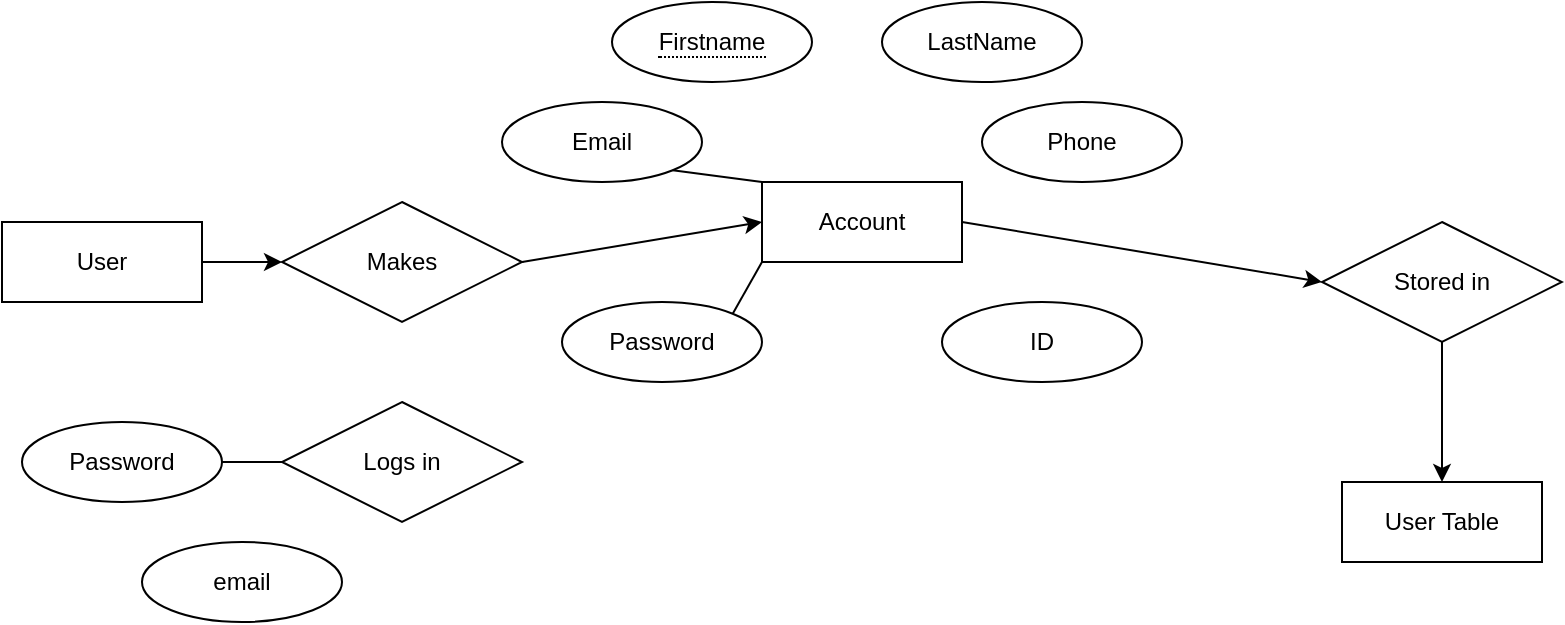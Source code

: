 <mxfile version="20.8.20" type="github">
  <diagram id="R2lEEEUBdFMjLlhIrx00" name="Page-1">
    <mxGraphModel dx="1050" dy="549" grid="1" gridSize="10" guides="1" tooltips="1" connect="1" arrows="1" fold="1" page="1" pageScale="1" pageWidth="850" pageHeight="1100" math="0" shadow="0" extFonts="Permanent Marker^https://fonts.googleapis.com/css?family=Permanent+Marker">
      <root>
        <mxCell id="0" />
        <mxCell id="1" parent="0" />
        <mxCell id="1Xf7fbBkaFYpPVQfP7VX-22" style="edgeStyle=none;rounded=0;orthogonalLoop=1;jettySize=auto;html=1;exitX=0;exitY=0;exitDx=0;exitDy=0;" edge="1" parent="1">
          <mxGeometry relative="1" as="geometry">
            <mxPoint x="154.645" y="25.858" as="sourcePoint" />
            <mxPoint x="154.645" y="25.858" as="targetPoint" />
          </mxGeometry>
        </mxCell>
        <mxCell id="1Xf7fbBkaFYpPVQfP7VX-43" value="" style="edgeStyle=none;rounded=0;orthogonalLoop=1;jettySize=auto;html=1;" edge="1" parent="1" source="1Xf7fbBkaFYpPVQfP7VX-29" target="1Xf7fbBkaFYpPVQfP7VX-32">
          <mxGeometry relative="1" as="geometry" />
        </mxCell>
        <mxCell id="1Xf7fbBkaFYpPVQfP7VX-29" value="User" style="whiteSpace=wrap;html=1;align=center;" vertex="1" parent="1">
          <mxGeometry x="20" y="120" width="100" height="40" as="geometry" />
        </mxCell>
        <mxCell id="1Xf7fbBkaFYpPVQfP7VX-30" value="Logs in" style="shape=rhombus;perimeter=rhombusPerimeter;whiteSpace=wrap;html=1;align=center;" vertex="1" parent="1">
          <mxGeometry x="160" y="210" width="120" height="60" as="geometry" />
        </mxCell>
        <mxCell id="1Xf7fbBkaFYpPVQfP7VX-51" style="edgeStyle=none;rounded=0;orthogonalLoop=1;jettySize=auto;html=1;exitX=1;exitY=0.5;exitDx=0;exitDy=0;entryX=0;entryY=0.5;entryDx=0;entryDy=0;" edge="1" parent="1" source="1Xf7fbBkaFYpPVQfP7VX-31" target="1Xf7fbBkaFYpPVQfP7VX-33">
          <mxGeometry relative="1" as="geometry" />
        </mxCell>
        <mxCell id="1Xf7fbBkaFYpPVQfP7VX-31" value="Account" style="whiteSpace=wrap;html=1;align=center;" vertex="1" parent="1">
          <mxGeometry x="400" y="100" width="100" height="40" as="geometry" />
        </mxCell>
        <mxCell id="1Xf7fbBkaFYpPVQfP7VX-54" style="edgeStyle=none;rounded=0;orthogonalLoop=1;jettySize=auto;html=1;exitX=1;exitY=0.5;exitDx=0;exitDy=0;entryX=0;entryY=0.5;entryDx=0;entryDy=0;" edge="1" parent="1" source="1Xf7fbBkaFYpPVQfP7VX-32" target="1Xf7fbBkaFYpPVQfP7VX-31">
          <mxGeometry relative="1" as="geometry" />
        </mxCell>
        <mxCell id="1Xf7fbBkaFYpPVQfP7VX-32" value="Makes" style="shape=rhombus;perimeter=rhombusPerimeter;whiteSpace=wrap;html=1;align=center;" vertex="1" parent="1">
          <mxGeometry x="160" y="110" width="120" height="60" as="geometry" />
        </mxCell>
        <mxCell id="1Xf7fbBkaFYpPVQfP7VX-52" style="edgeStyle=none;rounded=0;orthogonalLoop=1;jettySize=auto;html=1;exitX=0.5;exitY=1;exitDx=0;exitDy=0;entryX=0.5;entryY=0;entryDx=0;entryDy=0;" edge="1" parent="1" source="1Xf7fbBkaFYpPVQfP7VX-33" target="1Xf7fbBkaFYpPVQfP7VX-34">
          <mxGeometry relative="1" as="geometry" />
        </mxCell>
        <mxCell id="1Xf7fbBkaFYpPVQfP7VX-33" value="Stored in" style="shape=rhombus;perimeter=rhombusPerimeter;whiteSpace=wrap;html=1;align=center;" vertex="1" parent="1">
          <mxGeometry x="680" y="120" width="120" height="60" as="geometry" />
        </mxCell>
        <mxCell id="1Xf7fbBkaFYpPVQfP7VX-34" value="User Table" style="whiteSpace=wrap;html=1;align=center;" vertex="1" parent="1">
          <mxGeometry x="690" y="250" width="100" height="40" as="geometry" />
        </mxCell>
        <mxCell id="1Xf7fbBkaFYpPVQfP7VX-36" value="&lt;span style=&quot;border-bottom: 1px dotted&quot;&gt;Firstname&lt;/span&gt;" style="ellipse;whiteSpace=wrap;html=1;align=center;" vertex="1" parent="1">
          <mxGeometry x="325" y="10" width="100" height="40" as="geometry" />
        </mxCell>
        <mxCell id="1Xf7fbBkaFYpPVQfP7VX-37" value="LastName" style="ellipse;whiteSpace=wrap;html=1;align=center;" vertex="1" parent="1">
          <mxGeometry x="460" y="10" width="100" height="40" as="geometry" />
        </mxCell>
        <mxCell id="1Xf7fbBkaFYpPVQfP7VX-38" value="ID" style="ellipse;whiteSpace=wrap;html=1;align=center;" vertex="1" parent="1">
          <mxGeometry x="490" y="160" width="100" height="40" as="geometry" />
        </mxCell>
        <mxCell id="1Xf7fbBkaFYpPVQfP7VX-39" value="Email" style="ellipse;whiteSpace=wrap;html=1;align=center;" vertex="1" parent="1">
          <mxGeometry x="270" y="60" width="100" height="40" as="geometry" />
        </mxCell>
        <mxCell id="1Xf7fbBkaFYpPVQfP7VX-40" value="Password" style="ellipse;whiteSpace=wrap;html=1;align=center;" vertex="1" parent="1">
          <mxGeometry x="300" y="160" width="100" height="40" as="geometry" />
        </mxCell>
        <mxCell id="1Xf7fbBkaFYpPVQfP7VX-41" value="Phone" style="ellipse;whiteSpace=wrap;html=1;align=center;" vertex="1" parent="1">
          <mxGeometry x="510" y="60" width="100" height="40" as="geometry" />
        </mxCell>
        <mxCell id="1Xf7fbBkaFYpPVQfP7VX-53" style="edgeStyle=none;rounded=0;orthogonalLoop=1;jettySize=auto;html=1;exitX=0;exitY=0.5;exitDx=0;exitDy=0;" edge="1" parent="1" source="1Xf7fbBkaFYpPVQfP7VX-33" target="1Xf7fbBkaFYpPVQfP7VX-33">
          <mxGeometry relative="1" as="geometry">
            <Array as="points">
              <mxPoint x="680" y="150" />
            </Array>
          </mxGeometry>
        </mxCell>
        <mxCell id="1Xf7fbBkaFYpPVQfP7VX-55" value="email" style="ellipse;whiteSpace=wrap;html=1;align=center;" vertex="1" parent="1">
          <mxGeometry x="90" y="280" width="100" height="40" as="geometry" />
        </mxCell>
        <mxCell id="1Xf7fbBkaFYpPVQfP7VX-56" value="Password" style="ellipse;whiteSpace=wrap;html=1;align=center;" vertex="1" parent="1">
          <mxGeometry x="30" y="220" width="100" height="40" as="geometry" />
        </mxCell>
        <mxCell id="1Xf7fbBkaFYpPVQfP7VX-58" value="" style="endArrow=none;html=1;rounded=0;exitX=1;exitY=0.5;exitDx=0;exitDy=0;entryX=0;entryY=0.5;entryDx=0;entryDy=0;" edge="1" parent="1" source="1Xf7fbBkaFYpPVQfP7VX-56" target="1Xf7fbBkaFYpPVQfP7VX-30">
          <mxGeometry width="50" height="50" relative="1" as="geometry">
            <mxPoint x="390" y="200" as="sourcePoint" />
            <mxPoint x="440" y="150" as="targetPoint" />
          </mxGeometry>
        </mxCell>
        <mxCell id="1Xf7fbBkaFYpPVQfP7VX-59" value="" style="endArrow=none;html=1;rounded=0;entryX=0;entryY=1;entryDx=0;entryDy=0;exitX=1;exitY=0;exitDx=0;exitDy=0;" edge="1" parent="1" source="1Xf7fbBkaFYpPVQfP7VX-40" target="1Xf7fbBkaFYpPVQfP7VX-31">
          <mxGeometry width="50" height="50" relative="1" as="geometry">
            <mxPoint x="390" y="200" as="sourcePoint" />
            <mxPoint x="440" y="150" as="targetPoint" />
          </mxGeometry>
        </mxCell>
        <mxCell id="1Xf7fbBkaFYpPVQfP7VX-60" value="" style="endArrow=none;html=1;rounded=0;entryX=1;entryY=1;entryDx=0;entryDy=0;exitX=0;exitY=0;exitDx=0;exitDy=0;" edge="1" parent="1" source="1Xf7fbBkaFYpPVQfP7VX-31" target="1Xf7fbBkaFYpPVQfP7VX-39">
          <mxGeometry width="50" height="50" relative="1" as="geometry">
            <mxPoint x="390" y="200" as="sourcePoint" />
            <mxPoint x="440" y="150" as="targetPoint" />
          </mxGeometry>
        </mxCell>
      </root>
    </mxGraphModel>
  </diagram>
</mxfile>
